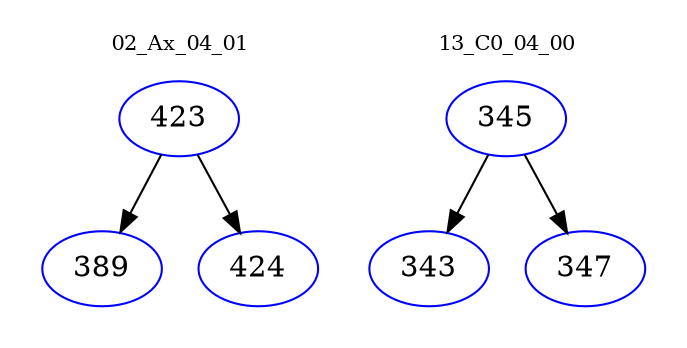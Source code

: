 digraph{
subgraph cluster_0 {
color = white
label = "02_Ax_04_01";
fontsize=10;
T0_423 [label="423", color="blue"]
T0_423 -> T0_389 [color="black"]
T0_389 [label="389", color="blue"]
T0_423 -> T0_424 [color="black"]
T0_424 [label="424", color="blue"]
}
subgraph cluster_1 {
color = white
label = "13_C0_04_00";
fontsize=10;
T1_345 [label="345", color="blue"]
T1_345 -> T1_343 [color="black"]
T1_343 [label="343", color="blue"]
T1_345 -> T1_347 [color="black"]
T1_347 [label="347", color="blue"]
}
}
